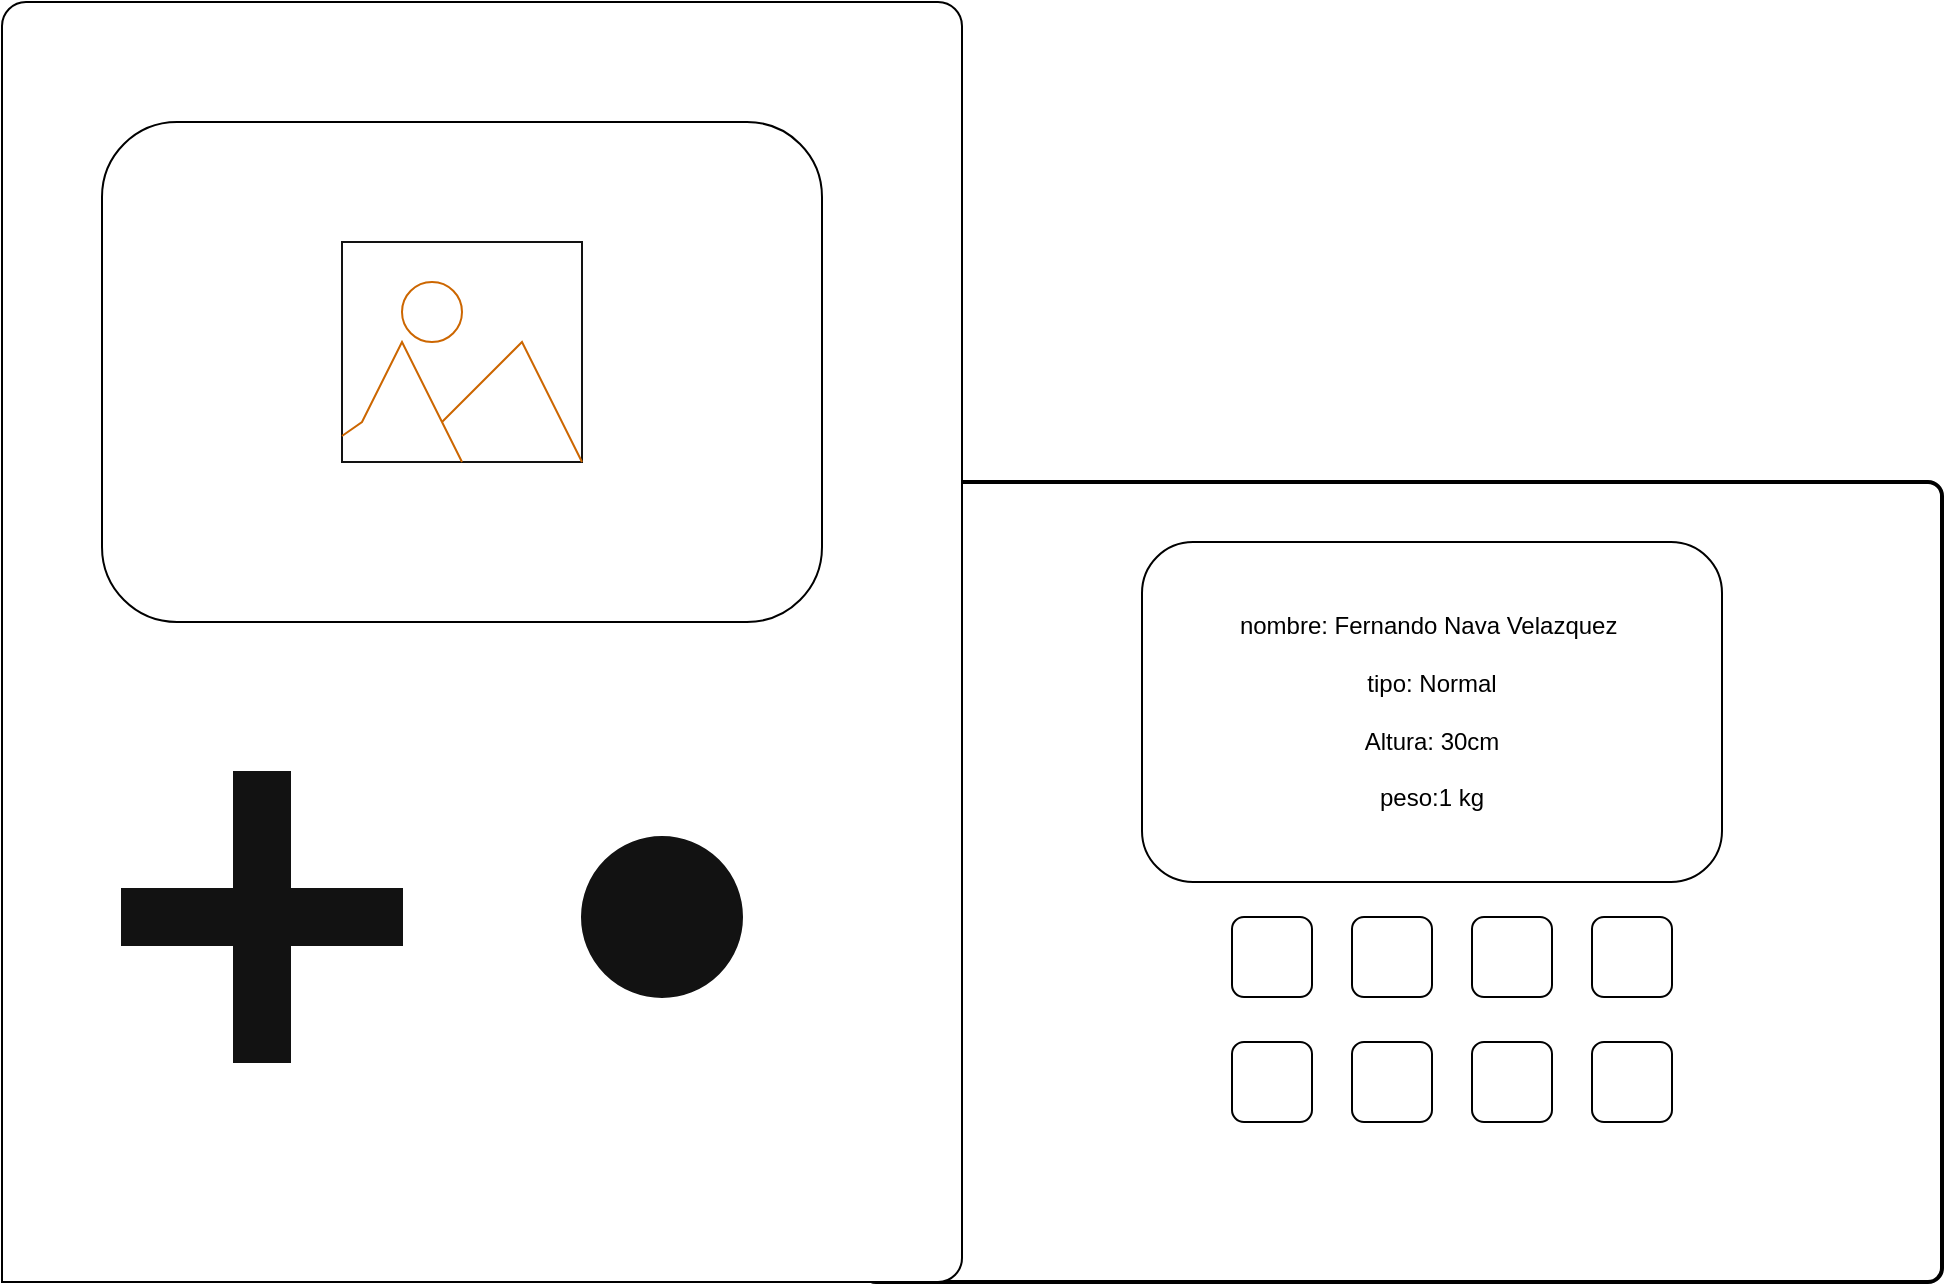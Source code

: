 <mxfile version="20.0.3" type="device"><diagram name="Page-1" id="03018318-947c-dd8e-b7a3-06fadd420f32"><mxGraphModel dx="1654" dy="904" grid="1" gridSize="10" guides="1" tooltips="1" connect="1" arrows="1" fold="1" page="1" pageScale="1" pageWidth="1100" pageHeight="850" background="#ffffff" math="0" shadow="0"><root><mxCell id="0"/><mxCell id="1" parent="0"/><mxCell id="aDe2w_7EcU9HvCL3Q8R6-3" value="" style="rounded=1;whiteSpace=wrap;html=1;absoluteArcSize=1;arcSize=14;strokeWidth=2;" vertex="1" parent="1"><mxGeometry x="470" y="280" width="540" height="400" as="geometry"/></mxCell><mxCell id="aDe2w_7EcU9HvCL3Q8R6-2" value="" style="verticalLabelPosition=bottom;verticalAlign=top;html=1;shape=mxgraph.basic.three_corner_round_rect;dx=6;" vertex="1" parent="1"><mxGeometry x="40" y="40" width="480" height="640" as="geometry"/></mxCell><mxCell id="aDe2w_7EcU9HvCL3Q8R6-4" value="" style="rounded=1;whiteSpace=wrap;html=1;" vertex="1" parent="1"><mxGeometry x="90" y="100" width="360" height="250" as="geometry"/></mxCell><mxCell id="aDe2w_7EcU9HvCL3Q8R6-5" value="" style="rounded=1;whiteSpace=wrap;html=1;" vertex="1" parent="1"><mxGeometry x="610" y="310" width="290" height="170" as="geometry"/></mxCell><mxCell id="aDe2w_7EcU9HvCL3Q8R6-7" value="" style="shape=cross;whiteSpace=wrap;html=1;strokeColor=#121212;gradientColor=none;gradientDirection=north;fillColor=#121212;" vertex="1" parent="1"><mxGeometry x="100" y="425" width="140" height="145" as="geometry"/></mxCell><mxCell id="aDe2w_7EcU9HvCL3Q8R6-8" value="" style="shape=orEllipse;perimeter=ellipsePerimeter;whiteSpace=wrap;html=1;backgroundOutline=1;strokeColor=#121212;fillColor=#121212;gradientColor=none;gradientDirection=north;" vertex="1" parent="1"><mxGeometry x="330" y="457.5" width="80" height="80" as="geometry"/></mxCell><mxCell id="aDe2w_7EcU9HvCL3Q8R6-9" value="" style="rounded=0;whiteSpace=wrap;html=1;strokeColor=#121212;fillColor=none;gradientColor=none;gradientDirection=north;" vertex="1" parent="1"><mxGeometry x="210" y="160" width="120" height="110" as="geometry"/></mxCell><mxCell id="aDe2w_7EcU9HvCL3Q8R6-17" value="" style="endArrow=none;html=1;rounded=0;strokeColor=#CC6600;" edge="1" parent="1" source="aDe2w_7EcU9HvCL3Q8R6-9" target="aDe2w_7EcU9HvCL3Q8R6-9"><mxGeometry width="50" height="50" relative="1" as="geometry"><mxPoint x="560" y="360" as="sourcePoint"/><mxPoint x="610" y="310" as="targetPoint"/><Array as="points"><mxPoint x="220" y="250"/><mxPoint x="240" y="210"/><mxPoint x="270" y="270"/></Array></mxGeometry></mxCell><mxCell id="aDe2w_7EcU9HvCL3Q8R6-18" value="" style="endArrow=none;html=1;rounded=0;entryX=1;entryY=1;entryDx=0;entryDy=0;strokeColor=#CC6600;" edge="1" parent="1" target="aDe2w_7EcU9HvCL3Q8R6-9"><mxGeometry width="50" height="50" relative="1" as="geometry"><mxPoint x="260" y="250" as="sourcePoint"/><mxPoint x="610" y="310" as="targetPoint"/><Array as="points"><mxPoint x="300" y="210"/></Array></mxGeometry></mxCell><mxCell id="aDe2w_7EcU9HvCL3Q8R6-20" value="" style="ellipse;whiteSpace=wrap;html=1;aspect=fixed;strokeColor=#CC6600;fillColor=none;gradientColor=none;gradientDirection=north;" vertex="1" parent="1"><mxGeometry x="240" y="180" width="30" height="30" as="geometry"/></mxCell><mxCell id="aDe2w_7EcU9HvCL3Q8R6-21" value="nombre: Fernando Nava Velazquez&amp;nbsp;&lt;br&gt;&lt;br&gt;tipo: Normal&lt;br&gt;&lt;br&gt;Altura: 30cm&lt;br&gt;&lt;br&gt;peso:1 kg" style="text;html=1;strokeColor=none;fillColor=none;align=center;verticalAlign=middle;whiteSpace=wrap;rounded=0;" vertex="1" parent="1"><mxGeometry x="635" y="375" width="240" height="40" as="geometry"/></mxCell><mxCell id="aDe2w_7EcU9HvCL3Q8R6-22" value="" style="rounded=1;whiteSpace=wrap;html=1;strokeColor=#000000;fillColor=none;gradientColor=none;gradientDirection=north;" vertex="1" parent="1"><mxGeometry x="655" y="497.5" width="40" height="40" as="geometry"/></mxCell><mxCell id="aDe2w_7EcU9HvCL3Q8R6-24" value="" style="rounded=1;whiteSpace=wrap;html=1;strokeColor=#000000;fillColor=none;gradientColor=none;gradientDirection=north;" vertex="1" parent="1"><mxGeometry x="715" y="497.5" width="40" height="40" as="geometry"/></mxCell><mxCell id="aDe2w_7EcU9HvCL3Q8R6-26" value="" style="rounded=1;whiteSpace=wrap;html=1;strokeColor=#000000;fillColor=none;gradientColor=none;gradientDirection=north;" vertex="1" parent="1"><mxGeometry x="775" y="497.5" width="40" height="40" as="geometry"/></mxCell><mxCell id="aDe2w_7EcU9HvCL3Q8R6-27" value="" style="rounded=1;whiteSpace=wrap;html=1;strokeColor=#000000;fillColor=none;gradientColor=none;gradientDirection=north;" vertex="1" parent="1"><mxGeometry x="835" y="497.5" width="40" height="40" as="geometry"/></mxCell><mxCell id="aDe2w_7EcU9HvCL3Q8R6-30" value="" style="rounded=1;whiteSpace=wrap;html=1;strokeColor=#000000;fillColor=none;gradientColor=none;gradientDirection=north;" vertex="1" parent="1"><mxGeometry x="655" y="560" width="40" height="40" as="geometry"/></mxCell><mxCell id="aDe2w_7EcU9HvCL3Q8R6-31" value="" style="rounded=1;whiteSpace=wrap;html=1;strokeColor=#000000;fillColor=none;gradientColor=none;gradientDirection=north;" vertex="1" parent="1"><mxGeometry x="715" y="560" width="40" height="40" as="geometry"/></mxCell><mxCell id="aDe2w_7EcU9HvCL3Q8R6-32" value="" style="rounded=1;whiteSpace=wrap;html=1;strokeColor=#000000;fillColor=none;gradientColor=none;gradientDirection=north;" vertex="1" parent="1"><mxGeometry x="775" y="560" width="40" height="40" as="geometry"/></mxCell><mxCell id="aDe2w_7EcU9HvCL3Q8R6-33" value="" style="rounded=1;whiteSpace=wrap;html=1;strokeColor=#000000;fillColor=none;gradientColor=none;gradientDirection=north;" vertex="1" parent="1"><mxGeometry x="835" y="560" width="40" height="40" as="geometry"/></mxCell></root></mxGraphModel></diagram></mxfile>